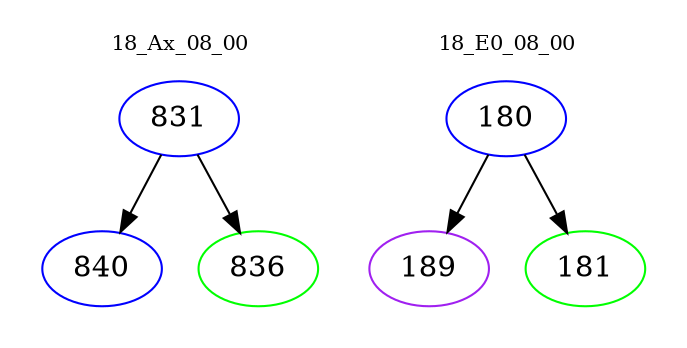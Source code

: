 digraph{
subgraph cluster_0 {
color = white
label = "18_Ax_08_00";
fontsize=10;
T0_831 [label="831", color="blue"]
T0_831 -> T0_840 [color="black"]
T0_840 [label="840", color="blue"]
T0_831 -> T0_836 [color="black"]
T0_836 [label="836", color="green"]
}
subgraph cluster_1 {
color = white
label = "18_E0_08_00";
fontsize=10;
T1_180 [label="180", color="blue"]
T1_180 -> T1_189 [color="black"]
T1_189 [label="189", color="purple"]
T1_180 -> T1_181 [color="black"]
T1_181 [label="181", color="green"]
}
}
